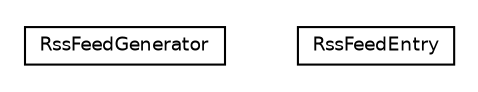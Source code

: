 #!/usr/local/bin/dot
#
# Class diagram 
# Generated by UmlGraph version 4.6 (http://www.spinellis.gr/sw/umlgraph)
#

digraph G {
	edge [fontname="Helvetica",fontsize=10,labelfontname="Helvetica",labelfontsize=10];
	node [fontname="Helvetica",fontsize=10,shape=plaintext];
	// org.apache.archiva.rss.RssFeedGenerator
	c23301 [label=<<table border="0" cellborder="1" cellspacing="0" cellpadding="2" port="p" href="./RssFeedGenerator.html">
		<tr><td><table border="0" cellspacing="0" cellpadding="1">
			<tr><td> RssFeedGenerator </td></tr>
		</table></td></tr>
		</table>>, fontname="Helvetica", fontcolor="black", fontsize=9.0];
	// org.apache.archiva.rss.RssFeedEntry
	c23302 [label=<<table border="0" cellborder="1" cellspacing="0" cellpadding="2" port="p" href="./RssFeedEntry.html">
		<tr><td><table border="0" cellspacing="0" cellpadding="1">
			<tr><td> RssFeedEntry </td></tr>
		</table></td></tr>
		</table>>, fontname="Helvetica", fontcolor="black", fontsize=9.0];
}

